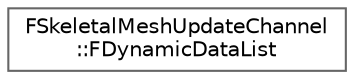 digraph "Graphical Class Hierarchy"
{
 // INTERACTIVE_SVG=YES
 // LATEX_PDF_SIZE
  bgcolor="transparent";
  edge [fontname=Helvetica,fontsize=10,labelfontname=Helvetica,labelfontsize=10];
  node [fontname=Helvetica,fontsize=10,shape=box,height=0.2,width=0.4];
  rankdir="LR";
  Node0 [id="Node000000",label="FSkeletalMeshUpdateChannel\l::FDynamicDataList",height=0.2,width=0.4,color="grey40", fillcolor="white", style="filled",URL="$d5/df5/structFSkeletalMeshUpdateChannel_1_1FDynamicDataList.html",tooltip=" "];
}
